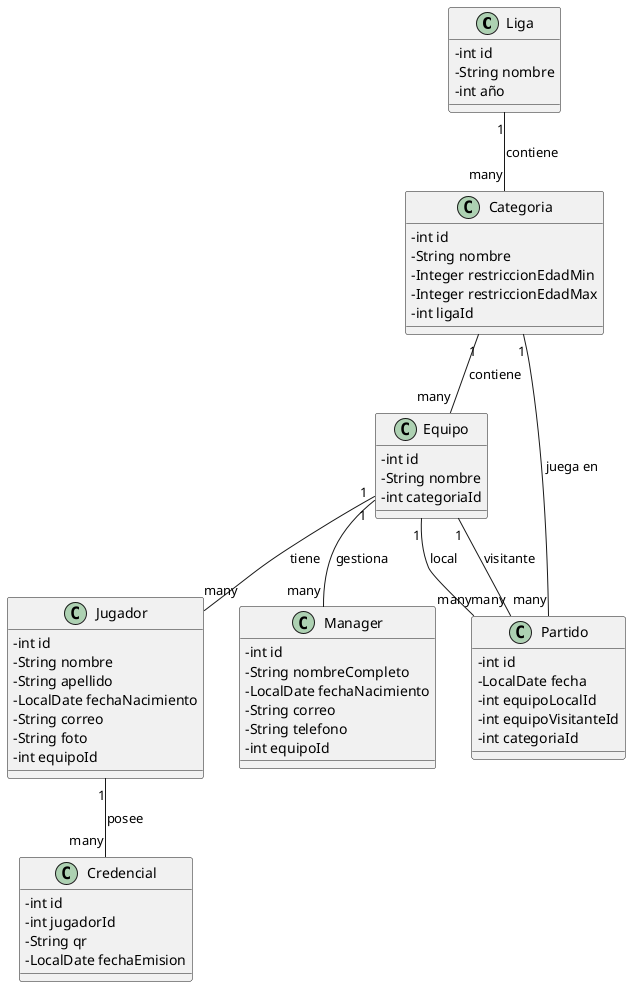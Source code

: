 @@startuml
 skinparam classAttributeIconSize 0

 class Liga {
   - int id
   - String nombre
   - int año
 }

 class Categoria {
   - int id
   - String nombre
   - Integer restriccionEdadMin
   - Integer restriccionEdadMax
   - int ligaId
 }

 class Equipo {
   - int id
   - String nombre
   - int categoriaId
 }

 class Jugador {
   - int id
   - String nombre
   - String apellido
   - LocalDate fechaNacimiento
   - String correo
   - String foto
   - int equipoId
 }

 class Manager {
   - int id
   - String nombreCompleto
   - LocalDate fechaNacimiento
   - String correo
   - String telefono
   - int equipoId
 }

 class Partido {
   - int id
   - LocalDate fecha
   - int equipoLocalId
   - int equipoVisitanteId
   - int categoriaId
 }

 class Credencial {
   - int id
   - int jugadorId
   - String qr
   - LocalDate fechaEmision
 }

 Liga "1" -- "many" Categoria : contiene
 Categoria "1" -- "many" Equipo : contiene
 Equipo "1" -- "many" Jugador : tiene
 Equipo "1" -- "many" Manager : gestiona
 Categoria "1" -- "many" Partido : juega en
 Equipo "1" -- "many" Partido : local
 Equipo "1" -- "many" Partido : visitante
 Jugador "1" -- "many" Credencial : posee
 @enduml
